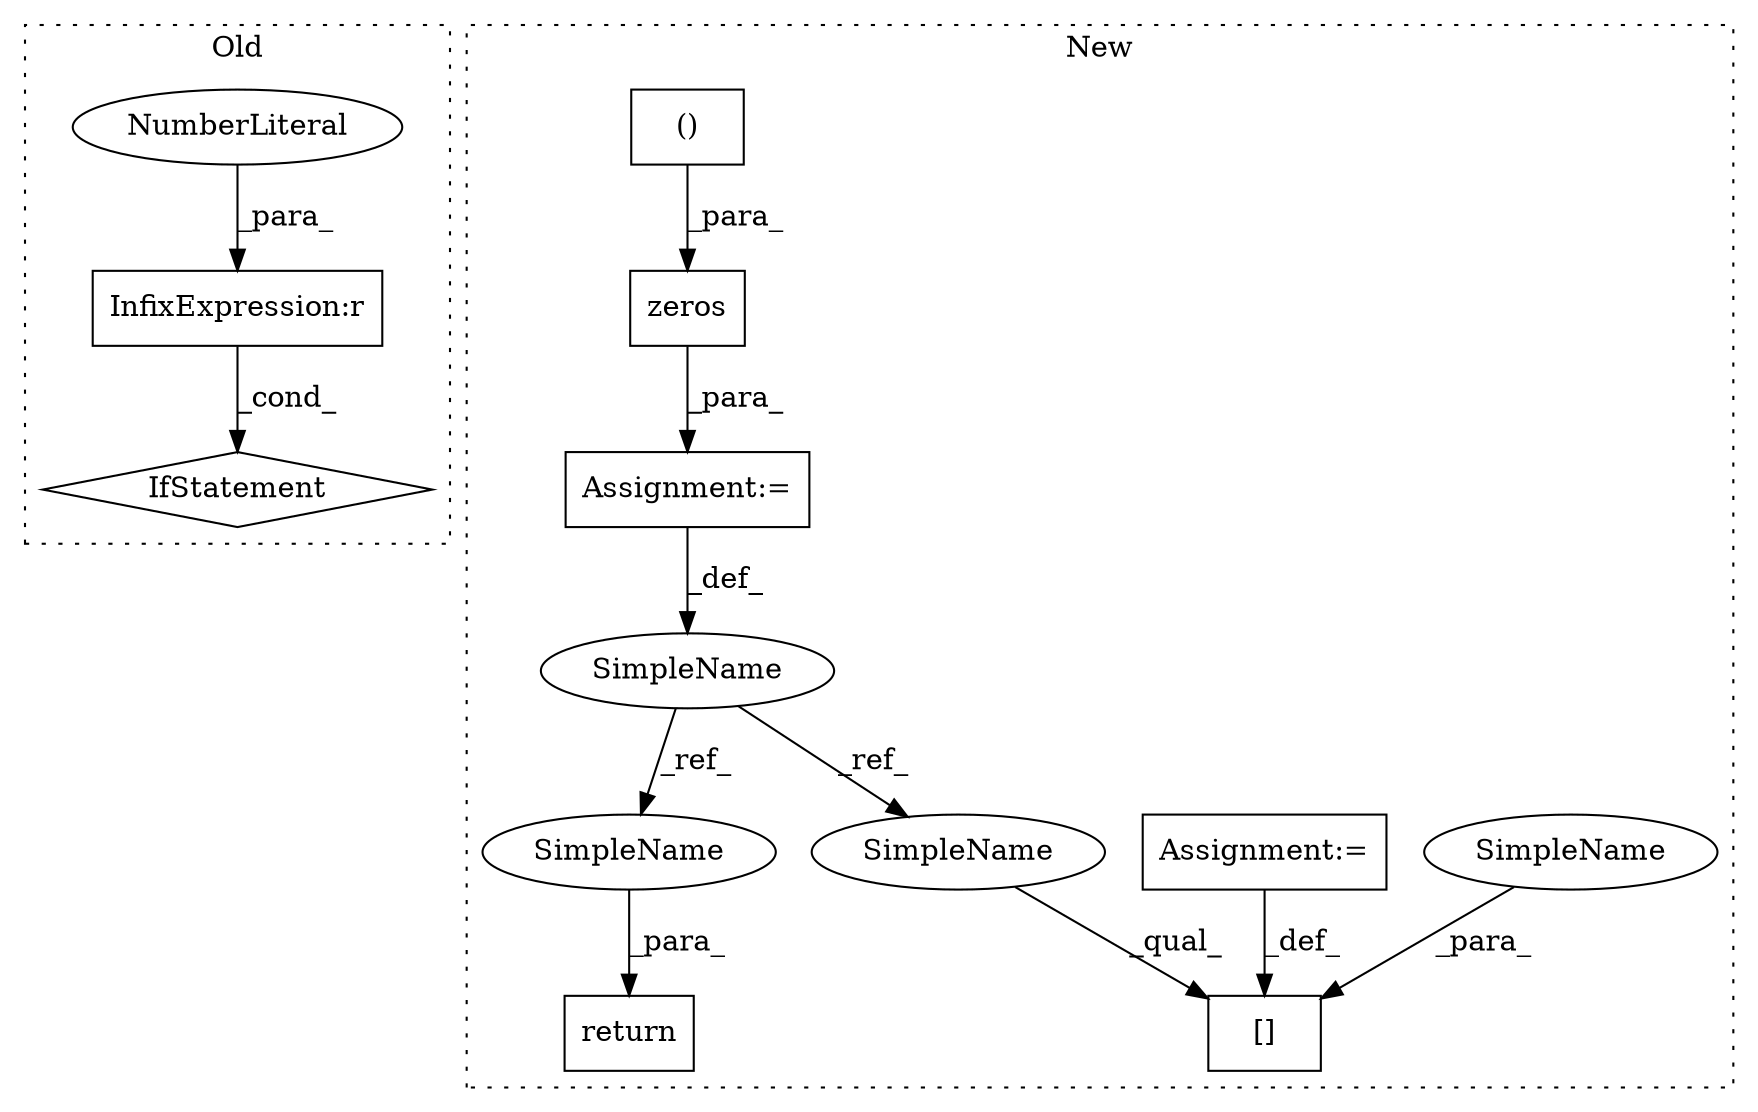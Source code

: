 digraph G {
subgraph cluster0 {
1 [label="IfStatement" a="25" s="2068" l="3" shape="diamond"];
9 [label="InfixExpression:r" a="27" s="2063" l="3" shape="box"];
10 [label="NumberLiteral" a="34" s="2066" l="1" shape="ellipse"];
label = "Old";
style="dotted";
}
subgraph cluster1 {
2 [label="zeros" a="32" s="2010,2055" l="11,2" shape="box"];
3 [label="Assignment:=" a="7" s="2003" l="1" shape="box"];
4 [label="[]" a="2" s="2658,2663" l="4,1" shape="box"];
5 [label="Assignment:=" a="7" s="2664" l="1" shape="box"];
6 [label="()" a="106" s="2021" l="34" shape="box"];
7 [label="SimpleName" a="42" s="2000" l="3" shape="ellipse"];
8 [label="return" a="41" s="2752" l="7" shape="box"];
11 [label="SimpleName" a="42" s="2662" l="1" shape="ellipse"];
12 [label="SimpleName" a="42" s="2759" l="3" shape="ellipse"];
13 [label="SimpleName" a="42" s="2658" l="3" shape="ellipse"];
label = "New";
style="dotted";
}
2 -> 3 [label="_para_"];
3 -> 7 [label="_def_"];
5 -> 4 [label="_def_"];
6 -> 2 [label="_para_"];
7 -> 12 [label="_ref_"];
7 -> 13 [label="_ref_"];
9 -> 1 [label="_cond_"];
10 -> 9 [label="_para_"];
11 -> 4 [label="_para_"];
12 -> 8 [label="_para_"];
13 -> 4 [label="_qual_"];
}